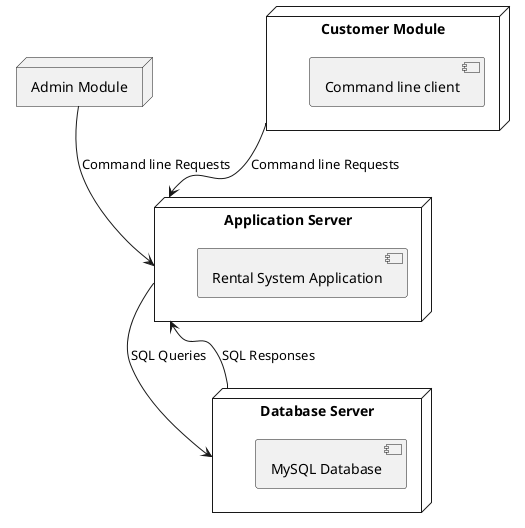 @startuml

node "Customer Module" {
    [Command line client]
}

node "Admin Module" {
    [Command line client]
}

node "Application Server" {
    [Rental System Application]
}

node "Database Server" {
    [MySQL Database]
}

"Customer Module" --> "Application Server": Command line Requests
"Admin Module" --> "Application Server": Command line Requests
"Application Server" --> "Database Server": SQL Queries
"Database Server" --> "Application Server": SQL Responses

@enduml
